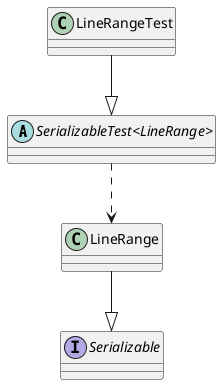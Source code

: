 @startuml

abstract class "SerializableTest<LineRange>"
class LineRange
class LineRangeTest
interface Serializable


LineRange --|> Serializable
LineRangeTest --|> "SerializableTest<LineRange>"
"SerializableTest<LineRange>" ..> LineRange

@enduml